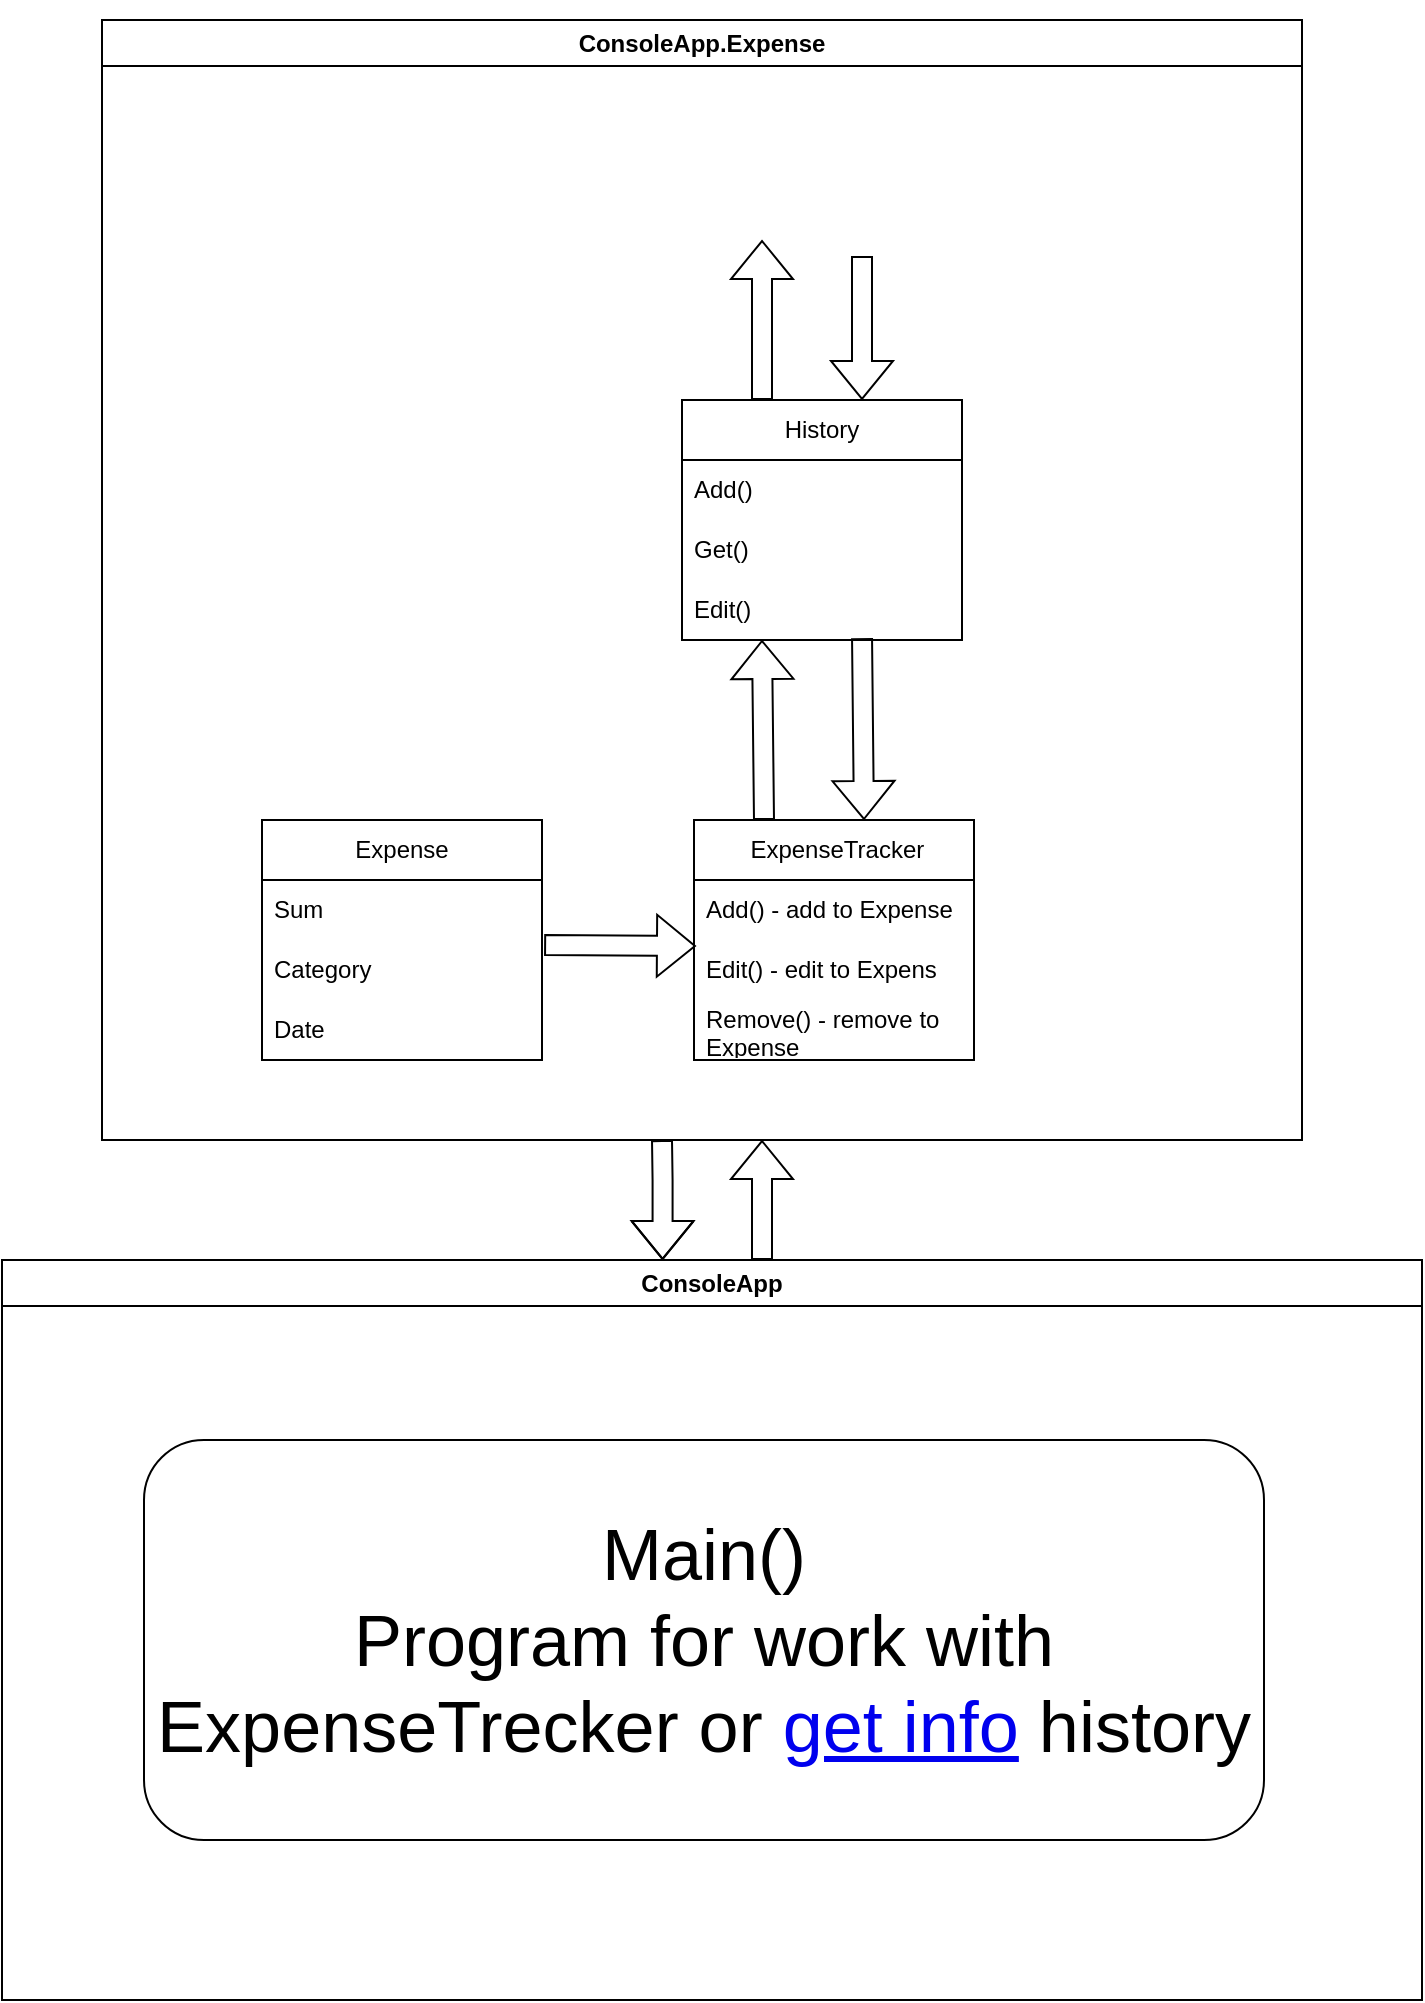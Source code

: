 <mxfile version="24.2.1" type="github">
  <diagram id="C5RBs43oDa-KdzZeNtuy" name="Page-1">
    <mxGraphModel dx="1699" dy="1650" grid="1" gridSize="10" guides="1" tooltips="1" connect="1" arrows="1" fold="1" page="1" pageScale="1" pageWidth="827" pageHeight="1169" math="0" shadow="0">
      <root>
        <mxCell id="WIyWlLk6GJQsqaUBKTNV-0" />
        <mxCell id="WIyWlLk6GJQsqaUBKTNV-1" parent="WIyWlLk6GJQsqaUBKTNV-0" />
        <mxCell id="YdgoGc_2BSEprMzGzNG7-0" value="&lt;span dir=&quot;ltr&quot; class=&quot;ui-provider a b c d e f g h i j k l m n o p q r s t u v w x y z ab ac ae af ag ah ai aj ak&quot;&gt;Expense&lt;/span&gt;" style="swimlane;fontStyle=0;childLayout=stackLayout;horizontal=1;startSize=30;horizontalStack=0;resizeParent=1;resizeParentMax=0;resizeLast=0;collapsible=1;marginBottom=0;whiteSpace=wrap;html=1;" parent="WIyWlLk6GJQsqaUBKTNV-1" vertex="1">
          <mxGeometry x="20" y="120" width="140" height="120" as="geometry" />
        </mxCell>
        <mxCell id="YdgoGc_2BSEprMzGzNG7-1" value="Sum" style="text;strokeColor=none;fillColor=none;align=left;verticalAlign=middle;spacingLeft=4;spacingRight=4;overflow=hidden;points=[[0,0.5],[1,0.5]];portConstraint=eastwest;rotatable=0;whiteSpace=wrap;html=1;" parent="YdgoGc_2BSEprMzGzNG7-0" vertex="1">
          <mxGeometry y="30" width="140" height="30" as="geometry" />
        </mxCell>
        <mxCell id="YdgoGc_2BSEprMzGzNG7-2" value="Category" style="text;strokeColor=none;fillColor=none;align=left;verticalAlign=middle;spacingLeft=4;spacingRight=4;overflow=hidden;points=[[0,0.5],[1,0.5]];portConstraint=eastwest;rotatable=0;whiteSpace=wrap;html=1;" parent="YdgoGc_2BSEprMzGzNG7-0" vertex="1">
          <mxGeometry y="60" width="140" height="30" as="geometry" />
        </mxCell>
        <mxCell id="YdgoGc_2BSEprMzGzNG7-3" value="Date" style="text;strokeColor=none;fillColor=none;align=left;verticalAlign=middle;spacingLeft=4;spacingRight=4;overflow=hidden;points=[[0,0.5],[1,0.5]];portConstraint=eastwest;rotatable=0;whiteSpace=wrap;html=1;" parent="YdgoGc_2BSEprMzGzNG7-0" vertex="1">
          <mxGeometry y="90" width="140" height="30" as="geometry" />
        </mxCell>
        <mxCell id="YdgoGc_2BSEprMzGzNG7-4" value="&lt;span dir=&quot;ltr&quot; class=&quot;ui-provider a b c d e f g h i j k l m n o p q r s t u v w x y z ab ac ae af ag ah ai aj ak&quot;&gt;&amp;nbsp;ExpenseTracker&lt;/span&gt;" style="swimlane;fontStyle=0;childLayout=stackLayout;horizontal=1;startSize=30;horizontalStack=0;resizeParent=1;resizeParentMax=0;resizeLast=0;collapsible=1;marginBottom=0;whiteSpace=wrap;html=1;" parent="WIyWlLk6GJQsqaUBKTNV-1" vertex="1">
          <mxGeometry x="236" y="120" width="140" height="120" as="geometry" />
        </mxCell>
        <mxCell id="YdgoGc_2BSEprMzGzNG7-5" value="Add() - add to Expense" style="text;strokeColor=none;fillColor=none;align=left;verticalAlign=middle;spacingLeft=4;spacingRight=4;overflow=hidden;points=[[0,0.5],[1,0.5]];portConstraint=eastwest;rotatable=0;whiteSpace=wrap;html=1;" parent="YdgoGc_2BSEprMzGzNG7-4" vertex="1">
          <mxGeometry y="30" width="140" height="30" as="geometry" />
        </mxCell>
        <mxCell id="YdgoGc_2BSEprMzGzNG7-6" value="Edit() - edit to Expens" style="text;strokeColor=none;fillColor=none;align=left;verticalAlign=middle;spacingLeft=4;spacingRight=4;overflow=hidden;points=[[0,0.5],[1,0.5]];portConstraint=eastwest;rotatable=0;whiteSpace=wrap;html=1;" parent="YdgoGc_2BSEprMzGzNG7-4" vertex="1">
          <mxGeometry y="60" width="140" height="30" as="geometry" />
        </mxCell>
        <mxCell id="YdgoGc_2BSEprMzGzNG7-7" value="Remove() - remove to Expense" style="text;strokeColor=none;fillColor=none;align=left;verticalAlign=middle;spacingLeft=4;spacingRight=4;overflow=hidden;points=[[0,0.5],[1,0.5]];portConstraint=eastwest;rotatable=0;whiteSpace=wrap;html=1;" parent="YdgoGc_2BSEprMzGzNG7-4" vertex="1">
          <mxGeometry y="90" width="140" height="30" as="geometry" />
        </mxCell>
        <mxCell id="YdgoGc_2BSEprMzGzNG7-9" value="" style="shape=image;html=1;verticalAlign=top;verticalLabelPosition=bottom;labelBackgroundColor=#ffffff;imageAspect=0;aspect=fixed;image=https://cdn1.iconfinder.com/data/icons/hawcons/32/699265-icon-37-file-xml-128.png" parent="WIyWlLk6GJQsqaUBKTNV-1" vertex="1">
          <mxGeometry x="236" y="-290" width="128" height="128" as="geometry" />
        </mxCell>
        <mxCell id="YdgoGc_2BSEprMzGzNG7-10" value="History" style="swimlane;fontStyle=0;childLayout=stackLayout;horizontal=1;startSize=30;horizontalStack=0;resizeParent=1;resizeParentMax=0;resizeLast=0;collapsible=1;marginBottom=0;whiteSpace=wrap;html=1;" parent="WIyWlLk6GJQsqaUBKTNV-1" vertex="1">
          <mxGeometry x="230" y="-90" width="140" height="120" as="geometry" />
        </mxCell>
        <mxCell id="YdgoGc_2BSEprMzGzNG7-11" value="Add()" style="text;strokeColor=none;fillColor=none;align=left;verticalAlign=middle;spacingLeft=4;spacingRight=4;overflow=hidden;points=[[0,0.5],[1,0.5]];portConstraint=eastwest;rotatable=0;whiteSpace=wrap;html=1;" parent="YdgoGc_2BSEprMzGzNG7-10" vertex="1">
          <mxGeometry y="30" width="140" height="30" as="geometry" />
        </mxCell>
        <mxCell id="YdgoGc_2BSEprMzGzNG7-12" value="Get()" style="text;strokeColor=none;fillColor=none;align=left;verticalAlign=middle;spacingLeft=4;spacingRight=4;overflow=hidden;points=[[0,0.5],[1,0.5]];portConstraint=eastwest;rotatable=0;whiteSpace=wrap;html=1;" parent="YdgoGc_2BSEprMzGzNG7-10" vertex="1">
          <mxGeometry y="60" width="140" height="30" as="geometry" />
        </mxCell>
        <mxCell id="YdgoGc_2BSEprMzGzNG7-13" value="Edit()" style="text;strokeColor=none;fillColor=none;align=left;verticalAlign=middle;spacingLeft=4;spacingRight=4;overflow=hidden;points=[[0,0.5],[1,0.5]];portConstraint=eastwest;rotatable=0;whiteSpace=wrap;html=1;" parent="YdgoGc_2BSEprMzGzNG7-10" vertex="1">
          <mxGeometry y="90" width="140" height="30" as="geometry" />
        </mxCell>
        <mxCell id="YdgoGc_2BSEprMzGzNG7-18" value="" style="shape=flexArrow;endArrow=classic;html=1;rounded=0;" parent="WIyWlLk6GJQsqaUBKTNV-1" edge="1">
          <mxGeometry width="50" height="50" relative="1" as="geometry">
            <mxPoint x="270" y="-90" as="sourcePoint" />
            <mxPoint x="270" y="-170" as="targetPoint" />
          </mxGeometry>
        </mxCell>
        <mxCell id="YdgoGc_2BSEprMzGzNG7-20" value="" style="shape=flexArrow;endArrow=classic;html=1;rounded=0;exitX=0.75;exitY=1;exitDx=0;exitDy=0;" parent="WIyWlLk6GJQsqaUBKTNV-1" edge="1">
          <mxGeometry width="50" height="50" relative="1" as="geometry">
            <mxPoint x="320" y="-162" as="sourcePoint" />
            <mxPoint x="320" y="-90" as="targetPoint" />
          </mxGeometry>
        </mxCell>
        <mxCell id="YdgoGc_2BSEprMzGzNG7-23" value="" style="shape=flexArrow;endArrow=classic;html=1;rounded=0;entryX=0.307;entryY=-0.008;entryDx=0;entryDy=0;entryPerimeter=0;exitX=0.643;exitY=0.967;exitDx=0;exitDy=0;exitPerimeter=0;" parent="WIyWlLk6GJQsqaUBKTNV-1" source="YdgoGc_2BSEprMzGzNG7-13" edge="1">
          <mxGeometry width="50" height="50" relative="1" as="geometry">
            <mxPoint x="320" y="35.97" as="sourcePoint" />
            <mxPoint x="320.98" y="120.0" as="targetPoint" />
          </mxGeometry>
        </mxCell>
        <mxCell id="YdgoGc_2BSEprMzGzNG7-24" value="" style="shape=flexArrow;endArrow=classic;html=1;rounded=0;exitX=0.25;exitY=0;exitDx=0;exitDy=0;" parent="WIyWlLk6GJQsqaUBKTNV-1" source="YdgoGc_2BSEprMzGzNG7-4" edge="1">
          <mxGeometry width="50" height="50" relative="1" as="geometry">
            <mxPoint x="270" y="100" as="sourcePoint" />
            <mxPoint x="270" y="30" as="targetPoint" />
          </mxGeometry>
        </mxCell>
        <mxCell id="YdgoGc_2BSEprMzGzNG7-25" value="" style="shape=flexArrow;endArrow=classic;html=1;rounded=0;entryX=0.007;entryY=0.1;entryDx=0;entryDy=0;entryPerimeter=0;" parent="WIyWlLk6GJQsqaUBKTNV-1" target="YdgoGc_2BSEprMzGzNG7-6" edge="1">
          <mxGeometry width="50" height="50" relative="1" as="geometry">
            <mxPoint x="161.06" y="182.5" as="sourcePoint" />
            <mxPoint x="236" y="177.5" as="targetPoint" />
          </mxGeometry>
        </mxCell>
        <mxCell id="XlBZnrcVtcVisOCINhA9-3" value="ConsoleApp.Expense" style="swimlane;whiteSpace=wrap;html=1;" vertex="1" parent="WIyWlLk6GJQsqaUBKTNV-1">
          <mxGeometry x="-60" y="-280" width="600" height="560" as="geometry" />
        </mxCell>
        <mxCell id="XlBZnrcVtcVisOCINhA9-4" value="ConsoleApp" style="swimlane;whiteSpace=wrap;html=1;" vertex="1" parent="WIyWlLk6GJQsqaUBKTNV-1">
          <mxGeometry x="-110" y="340" width="710" height="370" as="geometry" />
        </mxCell>
        <mxCell id="XlBZnrcVtcVisOCINhA9-8" value="&lt;font style=&quot;font-size: 36px;&quot;&gt;Main()&lt;br&gt;Program for work with ExpenseTrecker or &lt;a href=&quot;https://youtu.be/dQw4w9WgXcQ?si=gKMPSMGsO5LHzEGr&quot;&gt;get info&lt;/a&gt; history&lt;/font&gt;" style="rounded=1;whiteSpace=wrap;html=1;" vertex="1" parent="XlBZnrcVtcVisOCINhA9-4">
          <mxGeometry x="71" y="90" width="560" height="200" as="geometry" />
        </mxCell>
        <mxCell id="XlBZnrcVtcVisOCINhA9-6" value="" style="shape=flexArrow;endArrow=classic;html=1;rounded=0;" edge="1" parent="WIyWlLk6GJQsqaUBKTNV-1">
          <mxGeometry width="50" height="50" relative="1" as="geometry">
            <mxPoint x="270" y="340" as="sourcePoint" />
            <mxPoint x="270" y="280" as="targetPoint" />
          </mxGeometry>
        </mxCell>
        <mxCell id="XlBZnrcVtcVisOCINhA9-7" value="" style="shape=flexArrow;endArrow=classic;html=1;rounded=0;entryX=0.5;entryY=0;entryDx=0;entryDy=0;" edge="1" parent="WIyWlLk6GJQsqaUBKTNV-1">
          <mxGeometry width="50" height="50" relative="1" as="geometry">
            <mxPoint x="220" y="280" as="sourcePoint" />
            <mxPoint x="220.29" y="340" as="targetPoint" />
            <Array as="points">
              <mxPoint x="220.29" y="300" />
            </Array>
          </mxGeometry>
        </mxCell>
      </root>
    </mxGraphModel>
  </diagram>
</mxfile>
